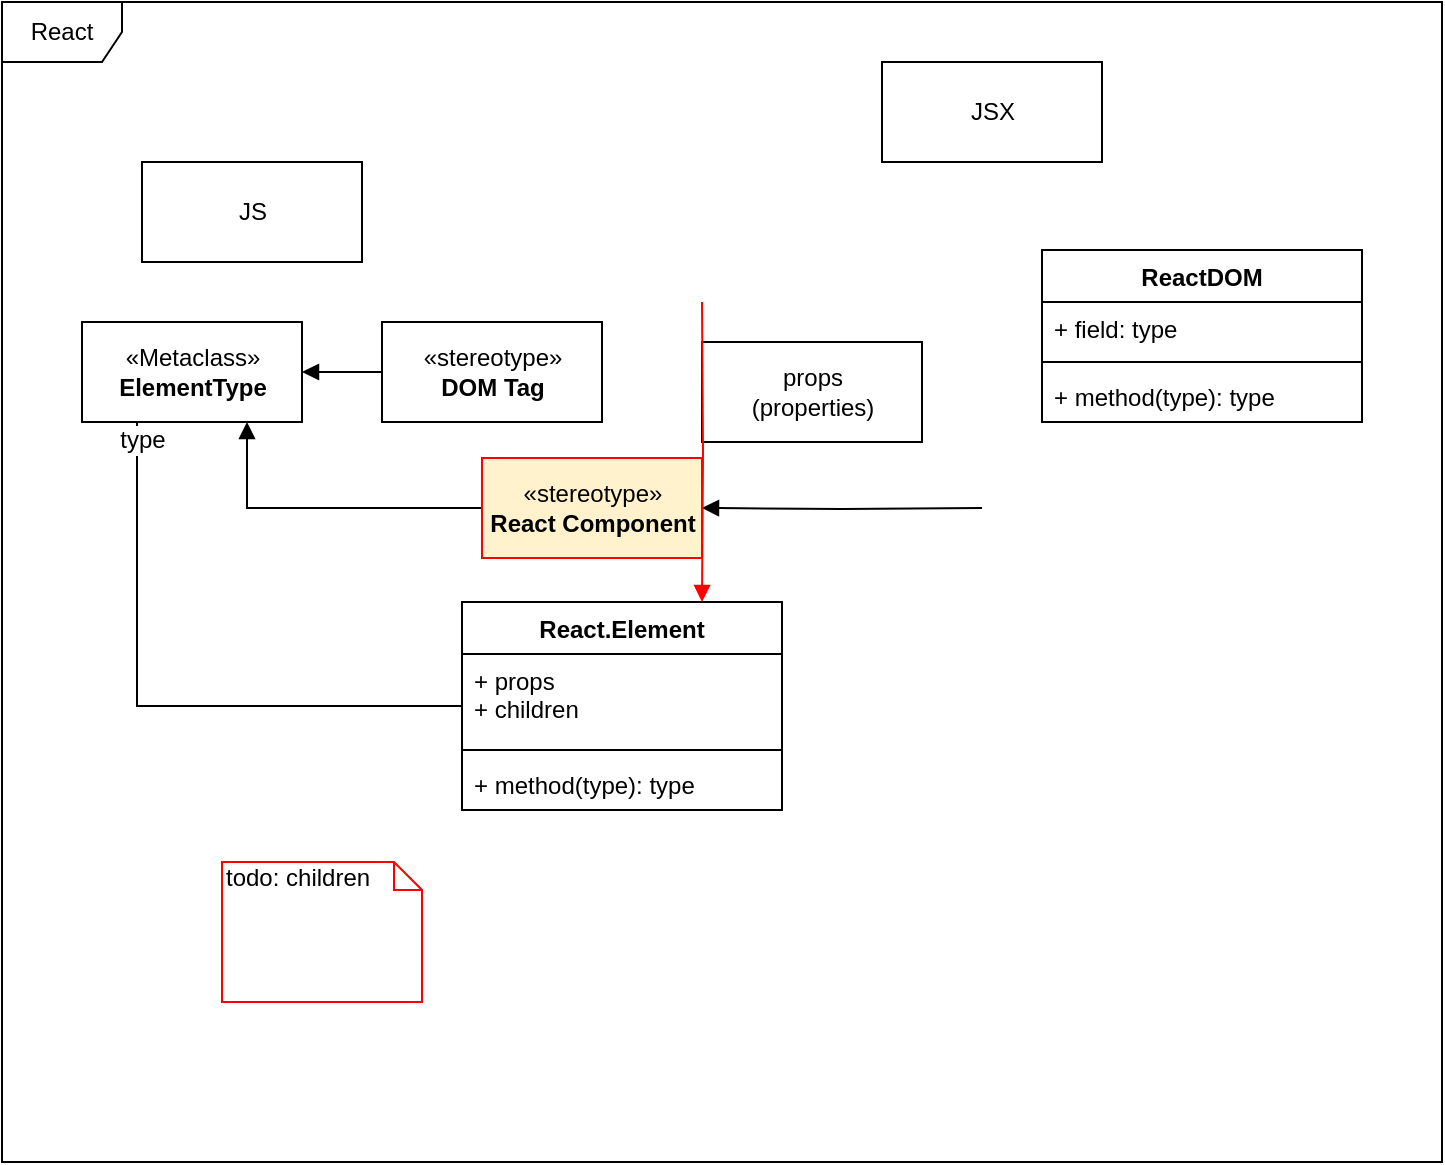 <mxfile version="12.5.3" type="device"><diagram id="C5RBs43oDa-KdzZeNtuy" name="Page-1"><mxGraphModel dx="1398" dy="822" grid="1" gridSize="10" guides="1" tooltips="1" connect="1" arrows="1" fold="1" page="1" pageScale="1" pageWidth="827" pageHeight="1169" math="0" shadow="0"><root><mxCell id="WIyWlLk6GJQsqaUBKTNV-0"/><mxCell id="WIyWlLk6GJQsqaUBKTNV-1" parent="WIyWlLk6GJQsqaUBKTNV-0"/><mxCell id="qPXhdUJmjYjxgJ0pTsQx-30" value="props&lt;br&gt;(properties)" style="html=1;" vertex="1" parent="WIyWlLk6GJQsqaUBKTNV-1"><mxGeometry x="390" y="210" width="110" height="50" as="geometry"/></mxCell><mxCell id="qPXhdUJmjYjxgJ0pTsQx-23" value="React" style="shape=umlFrame;whiteSpace=wrap;html=1;" vertex="1" parent="WIyWlLk6GJQsqaUBKTNV-1"><mxGeometry x="40" y="40" width="720" height="580" as="geometry"/></mxCell><mxCell id="qPXhdUJmjYjxgJ0pTsQx-31" style="edgeStyle=orthogonalEdgeStyle;rounded=0;orthogonalLoop=1;jettySize=auto;html=1;endArrow=block;endFill=1;" edge="1" parent="WIyWlLk6GJQsqaUBKTNV-1" target="qPXhdUJmjYjxgJ0pTsQx-21"><mxGeometry relative="1" as="geometry"><mxPoint x="530" y="293" as="sourcePoint"/></mxGeometry></mxCell><mxCell id="qPXhdUJmjYjxgJ0pTsQx-26" style="edgeStyle=orthogonalEdgeStyle;rounded=0;orthogonalLoop=1;jettySize=auto;html=1;entryX=0.25;entryY=1;entryDx=0;entryDy=0;endArrow=none;endFill=0;" edge="1" parent="WIyWlLk6GJQsqaUBKTNV-1" source="qPXhdUJmjYjxgJ0pTsQx-4" target="qPXhdUJmjYjxgJ0pTsQx-19"><mxGeometry relative="1" as="geometry"/></mxCell><mxCell id="qPXhdUJmjYjxgJ0pTsQx-27" value="type" style="text;html=1;align=center;verticalAlign=middle;resizable=0;points=[];labelBackgroundColor=#ffffff;" vertex="1" connectable="0" parent="qPXhdUJmjYjxgJ0pTsQx-26"><mxGeometry x="0.945" y="4" relative="1" as="geometry"><mxPoint x="6.48" as="offset"/></mxGeometry></mxCell><mxCell id="qPXhdUJmjYjxgJ0pTsQx-4" value="React.Element" style="swimlane;fontStyle=1;align=center;verticalAlign=top;childLayout=stackLayout;horizontal=1;startSize=26;horizontalStack=0;resizeParent=1;resizeParentMax=0;resizeLast=0;collapsible=1;marginBottom=0;" vertex="1" parent="WIyWlLk6GJQsqaUBKTNV-1"><mxGeometry x="270" y="340" width="160" height="104" as="geometry"/></mxCell><mxCell id="qPXhdUJmjYjxgJ0pTsQx-5" value="+ props&#10;+ children" style="text;strokeColor=none;fillColor=none;align=left;verticalAlign=top;spacingLeft=4;spacingRight=4;overflow=hidden;rotatable=0;points=[[0,0.5],[1,0.5]];portConstraint=eastwest;" vertex="1" parent="qPXhdUJmjYjxgJ0pTsQx-4"><mxGeometry y="26" width="160" height="44" as="geometry"/></mxCell><mxCell id="qPXhdUJmjYjxgJ0pTsQx-6" value="" style="line;strokeWidth=1;fillColor=none;align=left;verticalAlign=middle;spacingTop=-1;spacingLeft=3;spacingRight=3;rotatable=0;labelPosition=right;points=[];portConstraint=eastwest;" vertex="1" parent="qPXhdUJmjYjxgJ0pTsQx-4"><mxGeometry y="70" width="160" height="8" as="geometry"/></mxCell><mxCell id="qPXhdUJmjYjxgJ0pTsQx-7" value="+ method(type): type" style="text;strokeColor=none;fillColor=none;align=left;verticalAlign=top;spacingLeft=4;spacingRight=4;overflow=hidden;rotatable=0;points=[[0,0.5],[1,0.5]];portConstraint=eastwest;" vertex="1" parent="qPXhdUJmjYjxgJ0pTsQx-4"><mxGeometry y="78" width="160" height="26" as="geometry"/></mxCell><mxCell id="qPXhdUJmjYjxgJ0pTsQx-8" value="ReactDOM" style="swimlane;fontStyle=1;align=center;verticalAlign=top;childLayout=stackLayout;horizontal=1;startSize=26;horizontalStack=0;resizeParent=1;resizeParentMax=0;resizeLast=0;collapsible=1;marginBottom=0;" vertex="1" parent="WIyWlLk6GJQsqaUBKTNV-1"><mxGeometry x="560" y="164" width="160" height="86" as="geometry"/></mxCell><mxCell id="qPXhdUJmjYjxgJ0pTsQx-9" value="+ field: type" style="text;strokeColor=none;fillColor=none;align=left;verticalAlign=top;spacingLeft=4;spacingRight=4;overflow=hidden;rotatable=0;points=[[0,0.5],[1,0.5]];portConstraint=eastwest;" vertex="1" parent="qPXhdUJmjYjxgJ0pTsQx-8"><mxGeometry y="26" width="160" height="26" as="geometry"/></mxCell><mxCell id="qPXhdUJmjYjxgJ0pTsQx-10" value="" style="line;strokeWidth=1;fillColor=none;align=left;verticalAlign=middle;spacingTop=-1;spacingLeft=3;spacingRight=3;rotatable=0;labelPosition=right;points=[];portConstraint=eastwest;" vertex="1" parent="qPXhdUJmjYjxgJ0pTsQx-8"><mxGeometry y="52" width="160" height="8" as="geometry"/></mxCell><mxCell id="qPXhdUJmjYjxgJ0pTsQx-11" value="+ method(type): type" style="text;strokeColor=none;fillColor=none;align=left;verticalAlign=top;spacingLeft=4;spacingRight=4;overflow=hidden;rotatable=0;points=[[0,0.5],[1,0.5]];portConstraint=eastwest;" vertex="1" parent="qPXhdUJmjYjxgJ0pTsQx-8"><mxGeometry y="60" width="160" height="26" as="geometry"/></mxCell><mxCell id="qPXhdUJmjYjxgJ0pTsQx-12" value="JSX" style="html=1;" vertex="1" parent="WIyWlLk6GJQsqaUBKTNV-1"><mxGeometry x="480" y="70" width="110" height="50" as="geometry"/></mxCell><mxCell id="qPXhdUJmjYjxgJ0pTsQx-13" value="JS" style="html=1;" vertex="1" parent="WIyWlLk6GJQsqaUBKTNV-1"><mxGeometry x="110" y="120" width="110" height="50" as="geometry"/></mxCell><mxCell id="qPXhdUJmjYjxgJ0pTsQx-19" value="«Metaclass»&lt;br&gt;&lt;b&gt;ElementType&lt;/b&gt;" style="html=1;" vertex="1" parent="WIyWlLk6GJQsqaUBKTNV-1"><mxGeometry x="80" y="200" width="110" height="50" as="geometry"/></mxCell><mxCell id="qPXhdUJmjYjxgJ0pTsQx-24" style="edgeStyle=orthogonalEdgeStyle;rounded=0;orthogonalLoop=1;jettySize=auto;html=1;endArrow=block;endFill=1;" edge="1" parent="WIyWlLk6GJQsqaUBKTNV-1" source="qPXhdUJmjYjxgJ0pTsQx-20" target="qPXhdUJmjYjxgJ0pTsQx-19"><mxGeometry relative="1" as="geometry"/></mxCell><mxCell id="qPXhdUJmjYjxgJ0pTsQx-20" value="«stereotype»&lt;br&gt;&lt;b&gt;DOM Tag&lt;/b&gt;" style="html=1;" vertex="1" parent="WIyWlLk6GJQsqaUBKTNV-1"><mxGeometry x="230" y="200" width="110" height="50" as="geometry"/></mxCell><mxCell id="qPXhdUJmjYjxgJ0pTsQx-25" style="edgeStyle=orthogonalEdgeStyle;rounded=0;orthogonalLoop=1;jettySize=auto;html=1;entryX=0.75;entryY=1;entryDx=0;entryDy=0;endArrow=block;endFill=1;" edge="1" parent="WIyWlLk6GJQsqaUBKTNV-1" source="qPXhdUJmjYjxgJ0pTsQx-21" target="qPXhdUJmjYjxgJ0pTsQx-19"><mxGeometry relative="1" as="geometry"/></mxCell><mxCell id="qPXhdUJmjYjxgJ0pTsQx-21" value="«stereotype»&lt;br&gt;&lt;b&gt;React Component&lt;/b&gt;" style="html=1;fillColor=#fff2cc;strokeColor=#FF0000;" vertex="1" parent="WIyWlLk6GJQsqaUBKTNV-1"><mxGeometry x="280" y="268" width="110" height="50" as="geometry"/></mxCell><mxCell id="qPXhdUJmjYjxgJ0pTsQx-29" style="edgeStyle=orthogonalEdgeStyle;rounded=0;orthogonalLoop=1;jettySize=auto;html=1;entryX=0.75;entryY=0;entryDx=0;entryDy=0;endArrow=block;endFill=1;fillColor=#f8cecc;strokeColor=#FF0000;" edge="1" parent="WIyWlLk6GJQsqaUBKTNV-1" target="qPXhdUJmjYjxgJ0pTsQx-4"><mxGeometry relative="1" as="geometry"><mxPoint x="390" y="190" as="sourcePoint"/></mxGeometry></mxCell><mxCell id="qPXhdUJmjYjxgJ0pTsQx-38" value="todo: children" style="shape=note;whiteSpace=wrap;html=1;size=14;verticalAlign=top;align=left;spacingTop=-6;strokeColor=#FF0000;" vertex="1" parent="WIyWlLk6GJQsqaUBKTNV-1"><mxGeometry x="150" y="470" width="100" height="70" as="geometry"/></mxCell></root></mxGraphModel></diagram></mxfile>